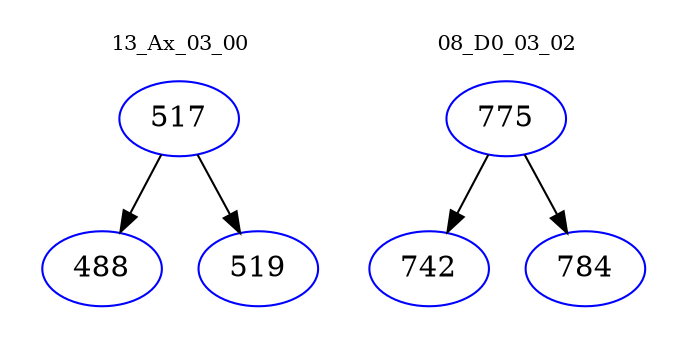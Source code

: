 digraph{
subgraph cluster_0 {
color = white
label = "13_Ax_03_00";
fontsize=10;
T0_517 [label="517", color="blue"]
T0_517 -> T0_488 [color="black"]
T0_488 [label="488", color="blue"]
T0_517 -> T0_519 [color="black"]
T0_519 [label="519", color="blue"]
}
subgraph cluster_1 {
color = white
label = "08_D0_03_02";
fontsize=10;
T1_775 [label="775", color="blue"]
T1_775 -> T1_742 [color="black"]
T1_742 [label="742", color="blue"]
T1_775 -> T1_784 [color="black"]
T1_784 [label="784", color="blue"]
}
}
